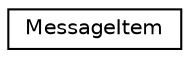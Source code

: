 digraph "Graphical Class Hierarchy"
{
  edge [fontname="Helvetica",fontsize="10",labelfontname="Helvetica",labelfontsize="10"];
  node [fontname="Helvetica",fontsize="10",shape=record];
  rankdir="LR";
  Node1 [label="MessageItem",height=0.2,width=0.4,color="black", fillcolor="white", style="filled",URL="$classMessageItem.html"];
}
